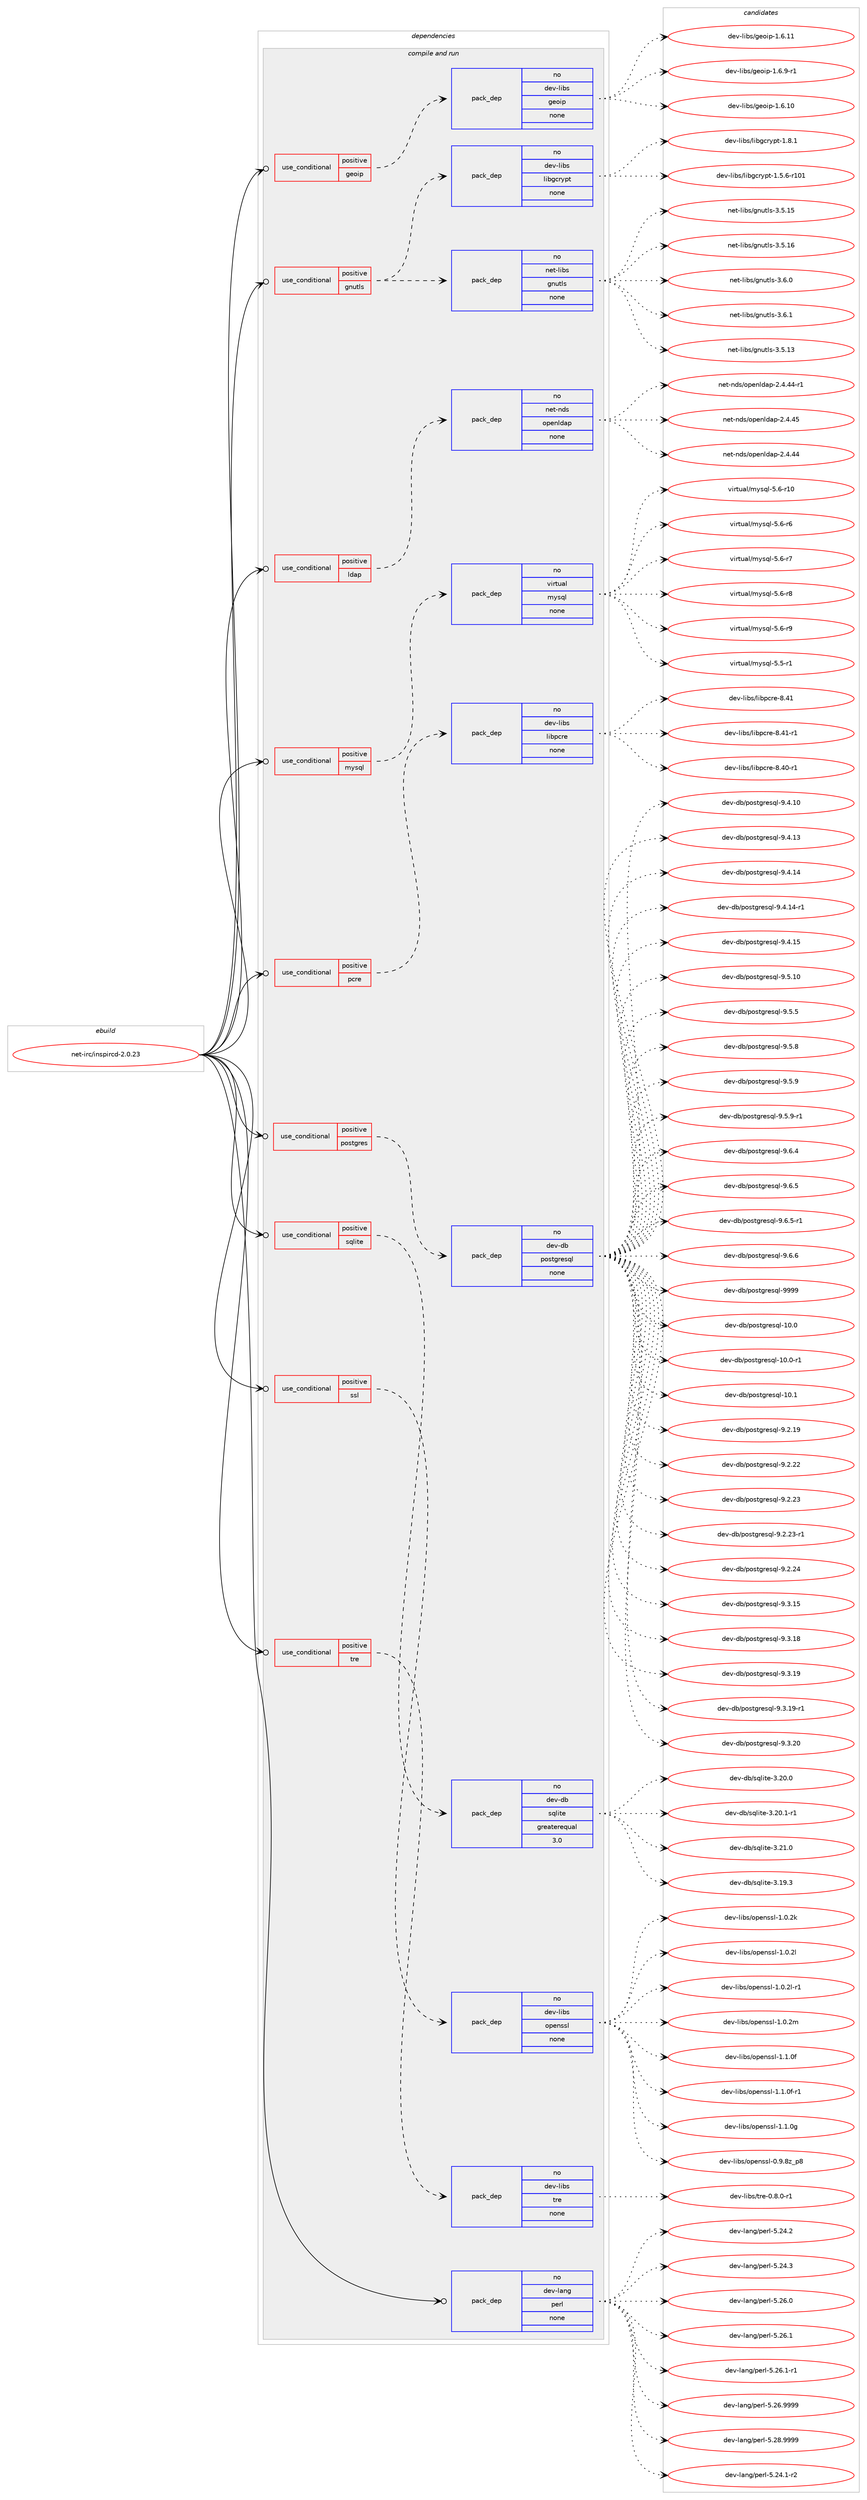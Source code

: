 digraph prolog {

# *************
# Graph options
# *************

newrank=true;
concentrate=true;
compound=true;
graph [rankdir=LR,fontname=Helvetica,fontsize=10,ranksep=1.5];#, ranksep=2.5, nodesep=0.2];
edge  [arrowhead=vee];
node  [fontname=Helvetica,fontsize=10];

# **********
# The ebuild
# **********

subgraph cluster_leftcol {
color=gray;
rank=same;
label=<<i>ebuild</i>>;
id [label="net-irc/inspircd-2.0.23", color=red, width=4, href="../net-irc/inspircd-2.0.23.svg"];
}

# ****************
# The dependencies
# ****************

subgraph cluster_midcol {
color=gray;
label=<<i>dependencies</i>>;
subgraph cluster_compile {
fillcolor="#eeeeee";
style=filled;
label=<<i>compile</i>>;
}
subgraph cluster_compileandrun {
fillcolor="#eeeeee";
style=filled;
label=<<i>compile and run</i>>;
subgraph cond102424 {
dependency414169 [label=<<TABLE BORDER="0" CELLBORDER="1" CELLSPACING="0" CELLPADDING="4"><TR><TD ROWSPAN="3" CELLPADDING="10">use_conditional</TD></TR><TR><TD>positive</TD></TR><TR><TD>geoip</TD></TR></TABLE>>, shape=none, color=red];
subgraph pack304860 {
dependency414170 [label=<<TABLE BORDER="0" CELLBORDER="1" CELLSPACING="0" CELLPADDING="4" WIDTH="220"><TR><TD ROWSPAN="6" CELLPADDING="30">pack_dep</TD></TR><TR><TD WIDTH="110">no</TD></TR><TR><TD>dev-libs</TD></TR><TR><TD>geoip</TD></TR><TR><TD>none</TD></TR><TR><TD></TD></TR></TABLE>>, shape=none, color=blue];
}
dependency414169:e -> dependency414170:w [weight=20,style="dashed",arrowhead="vee"];
}
id:e -> dependency414169:w [weight=20,style="solid",arrowhead="odotvee"];
subgraph cond102425 {
dependency414171 [label=<<TABLE BORDER="0" CELLBORDER="1" CELLSPACING="0" CELLPADDING="4"><TR><TD ROWSPAN="3" CELLPADDING="10">use_conditional</TD></TR><TR><TD>positive</TD></TR><TR><TD>gnutls</TD></TR></TABLE>>, shape=none, color=red];
subgraph pack304861 {
dependency414172 [label=<<TABLE BORDER="0" CELLBORDER="1" CELLSPACING="0" CELLPADDING="4" WIDTH="220"><TR><TD ROWSPAN="6" CELLPADDING="30">pack_dep</TD></TR><TR><TD WIDTH="110">no</TD></TR><TR><TD>net-libs</TD></TR><TR><TD>gnutls</TD></TR><TR><TD>none</TD></TR><TR><TD></TD></TR></TABLE>>, shape=none, color=blue];
}
dependency414171:e -> dependency414172:w [weight=20,style="dashed",arrowhead="vee"];
subgraph pack304862 {
dependency414173 [label=<<TABLE BORDER="0" CELLBORDER="1" CELLSPACING="0" CELLPADDING="4" WIDTH="220"><TR><TD ROWSPAN="6" CELLPADDING="30">pack_dep</TD></TR><TR><TD WIDTH="110">no</TD></TR><TR><TD>dev-libs</TD></TR><TR><TD>libgcrypt</TD></TR><TR><TD>none</TD></TR><TR><TD></TD></TR></TABLE>>, shape=none, color=blue];
}
dependency414171:e -> dependency414173:w [weight=20,style="dashed",arrowhead="vee"];
}
id:e -> dependency414171:w [weight=20,style="solid",arrowhead="odotvee"];
subgraph cond102426 {
dependency414174 [label=<<TABLE BORDER="0" CELLBORDER="1" CELLSPACING="0" CELLPADDING="4"><TR><TD ROWSPAN="3" CELLPADDING="10">use_conditional</TD></TR><TR><TD>positive</TD></TR><TR><TD>ldap</TD></TR></TABLE>>, shape=none, color=red];
subgraph pack304863 {
dependency414175 [label=<<TABLE BORDER="0" CELLBORDER="1" CELLSPACING="0" CELLPADDING="4" WIDTH="220"><TR><TD ROWSPAN="6" CELLPADDING="30">pack_dep</TD></TR><TR><TD WIDTH="110">no</TD></TR><TR><TD>net-nds</TD></TR><TR><TD>openldap</TD></TR><TR><TD>none</TD></TR><TR><TD></TD></TR></TABLE>>, shape=none, color=blue];
}
dependency414174:e -> dependency414175:w [weight=20,style="dashed",arrowhead="vee"];
}
id:e -> dependency414174:w [weight=20,style="solid",arrowhead="odotvee"];
subgraph cond102427 {
dependency414176 [label=<<TABLE BORDER="0" CELLBORDER="1" CELLSPACING="0" CELLPADDING="4"><TR><TD ROWSPAN="3" CELLPADDING="10">use_conditional</TD></TR><TR><TD>positive</TD></TR><TR><TD>mysql</TD></TR></TABLE>>, shape=none, color=red];
subgraph pack304864 {
dependency414177 [label=<<TABLE BORDER="0" CELLBORDER="1" CELLSPACING="0" CELLPADDING="4" WIDTH="220"><TR><TD ROWSPAN="6" CELLPADDING="30">pack_dep</TD></TR><TR><TD WIDTH="110">no</TD></TR><TR><TD>virtual</TD></TR><TR><TD>mysql</TD></TR><TR><TD>none</TD></TR><TR><TD></TD></TR></TABLE>>, shape=none, color=blue];
}
dependency414176:e -> dependency414177:w [weight=20,style="dashed",arrowhead="vee"];
}
id:e -> dependency414176:w [weight=20,style="solid",arrowhead="odotvee"];
subgraph cond102428 {
dependency414178 [label=<<TABLE BORDER="0" CELLBORDER="1" CELLSPACING="0" CELLPADDING="4"><TR><TD ROWSPAN="3" CELLPADDING="10">use_conditional</TD></TR><TR><TD>positive</TD></TR><TR><TD>pcre</TD></TR></TABLE>>, shape=none, color=red];
subgraph pack304865 {
dependency414179 [label=<<TABLE BORDER="0" CELLBORDER="1" CELLSPACING="0" CELLPADDING="4" WIDTH="220"><TR><TD ROWSPAN="6" CELLPADDING="30">pack_dep</TD></TR><TR><TD WIDTH="110">no</TD></TR><TR><TD>dev-libs</TD></TR><TR><TD>libpcre</TD></TR><TR><TD>none</TD></TR><TR><TD></TD></TR></TABLE>>, shape=none, color=blue];
}
dependency414178:e -> dependency414179:w [weight=20,style="dashed",arrowhead="vee"];
}
id:e -> dependency414178:w [weight=20,style="solid",arrowhead="odotvee"];
subgraph cond102429 {
dependency414180 [label=<<TABLE BORDER="0" CELLBORDER="1" CELLSPACING="0" CELLPADDING="4"><TR><TD ROWSPAN="3" CELLPADDING="10">use_conditional</TD></TR><TR><TD>positive</TD></TR><TR><TD>postgres</TD></TR></TABLE>>, shape=none, color=red];
subgraph pack304866 {
dependency414181 [label=<<TABLE BORDER="0" CELLBORDER="1" CELLSPACING="0" CELLPADDING="4" WIDTH="220"><TR><TD ROWSPAN="6" CELLPADDING="30">pack_dep</TD></TR><TR><TD WIDTH="110">no</TD></TR><TR><TD>dev-db</TD></TR><TR><TD>postgresql</TD></TR><TR><TD>none</TD></TR><TR><TD></TD></TR></TABLE>>, shape=none, color=blue];
}
dependency414180:e -> dependency414181:w [weight=20,style="dashed",arrowhead="vee"];
}
id:e -> dependency414180:w [weight=20,style="solid",arrowhead="odotvee"];
subgraph cond102430 {
dependency414182 [label=<<TABLE BORDER="0" CELLBORDER="1" CELLSPACING="0" CELLPADDING="4"><TR><TD ROWSPAN="3" CELLPADDING="10">use_conditional</TD></TR><TR><TD>positive</TD></TR><TR><TD>sqlite</TD></TR></TABLE>>, shape=none, color=red];
subgraph pack304867 {
dependency414183 [label=<<TABLE BORDER="0" CELLBORDER="1" CELLSPACING="0" CELLPADDING="4" WIDTH="220"><TR><TD ROWSPAN="6" CELLPADDING="30">pack_dep</TD></TR><TR><TD WIDTH="110">no</TD></TR><TR><TD>dev-db</TD></TR><TR><TD>sqlite</TD></TR><TR><TD>greaterequal</TD></TR><TR><TD>3.0</TD></TR></TABLE>>, shape=none, color=blue];
}
dependency414182:e -> dependency414183:w [weight=20,style="dashed",arrowhead="vee"];
}
id:e -> dependency414182:w [weight=20,style="solid",arrowhead="odotvee"];
subgraph cond102431 {
dependency414184 [label=<<TABLE BORDER="0" CELLBORDER="1" CELLSPACING="0" CELLPADDING="4"><TR><TD ROWSPAN="3" CELLPADDING="10">use_conditional</TD></TR><TR><TD>positive</TD></TR><TR><TD>ssl</TD></TR></TABLE>>, shape=none, color=red];
subgraph pack304868 {
dependency414185 [label=<<TABLE BORDER="0" CELLBORDER="1" CELLSPACING="0" CELLPADDING="4" WIDTH="220"><TR><TD ROWSPAN="6" CELLPADDING="30">pack_dep</TD></TR><TR><TD WIDTH="110">no</TD></TR><TR><TD>dev-libs</TD></TR><TR><TD>openssl</TD></TR><TR><TD>none</TD></TR><TR><TD></TD></TR></TABLE>>, shape=none, color=blue];
}
dependency414184:e -> dependency414185:w [weight=20,style="dashed",arrowhead="vee"];
}
id:e -> dependency414184:w [weight=20,style="solid",arrowhead="odotvee"];
subgraph cond102432 {
dependency414186 [label=<<TABLE BORDER="0" CELLBORDER="1" CELLSPACING="0" CELLPADDING="4"><TR><TD ROWSPAN="3" CELLPADDING="10">use_conditional</TD></TR><TR><TD>positive</TD></TR><TR><TD>tre</TD></TR></TABLE>>, shape=none, color=red];
subgraph pack304869 {
dependency414187 [label=<<TABLE BORDER="0" CELLBORDER="1" CELLSPACING="0" CELLPADDING="4" WIDTH="220"><TR><TD ROWSPAN="6" CELLPADDING="30">pack_dep</TD></TR><TR><TD WIDTH="110">no</TD></TR><TR><TD>dev-libs</TD></TR><TR><TD>tre</TD></TR><TR><TD>none</TD></TR><TR><TD></TD></TR></TABLE>>, shape=none, color=blue];
}
dependency414186:e -> dependency414187:w [weight=20,style="dashed",arrowhead="vee"];
}
id:e -> dependency414186:w [weight=20,style="solid",arrowhead="odotvee"];
subgraph pack304870 {
dependency414188 [label=<<TABLE BORDER="0" CELLBORDER="1" CELLSPACING="0" CELLPADDING="4" WIDTH="220"><TR><TD ROWSPAN="6" CELLPADDING="30">pack_dep</TD></TR><TR><TD WIDTH="110">no</TD></TR><TR><TD>dev-lang</TD></TR><TR><TD>perl</TD></TR><TR><TD>none</TD></TR><TR><TD></TD></TR></TABLE>>, shape=none, color=blue];
}
id:e -> dependency414188:w [weight=20,style="solid",arrowhead="odotvee"];
}
subgraph cluster_run {
fillcolor="#eeeeee";
style=filled;
label=<<i>run</i>>;
}
}

# **************
# The candidates
# **************

subgraph cluster_choices {
rank=same;
color=gray;
label=<<i>candidates</i>>;

subgraph choice304860 {
color=black;
nodesep=1;
choice10010111845108105981154710310111110511245494654464948 [label="dev-libs/geoip-1.6.10", color=red, width=4,href="../dev-libs/geoip-1.6.10.svg"];
choice10010111845108105981154710310111110511245494654464949 [label="dev-libs/geoip-1.6.11", color=red, width=4,href="../dev-libs/geoip-1.6.11.svg"];
choice1001011184510810598115471031011111051124549465446574511449 [label="dev-libs/geoip-1.6.9-r1", color=red, width=4,href="../dev-libs/geoip-1.6.9-r1.svg"];
dependency414170:e -> choice10010111845108105981154710310111110511245494654464948:w [style=dotted,weight="100"];
dependency414170:e -> choice10010111845108105981154710310111110511245494654464949:w [style=dotted,weight="100"];
dependency414170:e -> choice1001011184510810598115471031011111051124549465446574511449:w [style=dotted,weight="100"];
}
subgraph choice304861 {
color=black;
nodesep=1;
choice11010111645108105981154710311011711610811545514653464951 [label="net-libs/gnutls-3.5.13", color=red, width=4,href="../net-libs/gnutls-3.5.13.svg"];
choice11010111645108105981154710311011711610811545514653464953 [label="net-libs/gnutls-3.5.15", color=red, width=4,href="../net-libs/gnutls-3.5.15.svg"];
choice11010111645108105981154710311011711610811545514653464954 [label="net-libs/gnutls-3.5.16", color=red, width=4,href="../net-libs/gnutls-3.5.16.svg"];
choice110101116451081059811547103110117116108115455146544648 [label="net-libs/gnutls-3.6.0", color=red, width=4,href="../net-libs/gnutls-3.6.0.svg"];
choice110101116451081059811547103110117116108115455146544649 [label="net-libs/gnutls-3.6.1", color=red, width=4,href="../net-libs/gnutls-3.6.1.svg"];
dependency414172:e -> choice11010111645108105981154710311011711610811545514653464951:w [style=dotted,weight="100"];
dependency414172:e -> choice11010111645108105981154710311011711610811545514653464953:w [style=dotted,weight="100"];
dependency414172:e -> choice11010111645108105981154710311011711610811545514653464954:w [style=dotted,weight="100"];
dependency414172:e -> choice110101116451081059811547103110117116108115455146544648:w [style=dotted,weight="100"];
dependency414172:e -> choice110101116451081059811547103110117116108115455146544649:w [style=dotted,weight="100"];
}
subgraph choice304862 {
color=black;
nodesep=1;
choice100101118451081059811547108105981039911412111211645494653465445114494849 [label="dev-libs/libgcrypt-1.5.6-r101", color=red, width=4,href="../dev-libs/libgcrypt-1.5.6-r101.svg"];
choice1001011184510810598115471081059810399114121112116454946564649 [label="dev-libs/libgcrypt-1.8.1", color=red, width=4,href="../dev-libs/libgcrypt-1.8.1.svg"];
dependency414173:e -> choice100101118451081059811547108105981039911412111211645494653465445114494849:w [style=dotted,weight="100"];
dependency414173:e -> choice1001011184510810598115471081059810399114121112116454946564649:w [style=dotted,weight="100"];
}
subgraph choice304863 {
color=black;
nodesep=1;
choice11010111645110100115471111121011101081009711245504652465252 [label="net-nds/openldap-2.4.44", color=red, width=4,href="../net-nds/openldap-2.4.44.svg"];
choice110101116451101001154711111210111010810097112455046524652524511449 [label="net-nds/openldap-2.4.44-r1", color=red, width=4,href="../net-nds/openldap-2.4.44-r1.svg"];
choice11010111645110100115471111121011101081009711245504652465253 [label="net-nds/openldap-2.4.45", color=red, width=4,href="../net-nds/openldap-2.4.45.svg"];
dependency414175:e -> choice11010111645110100115471111121011101081009711245504652465252:w [style=dotted,weight="100"];
dependency414175:e -> choice110101116451101001154711111210111010810097112455046524652524511449:w [style=dotted,weight="100"];
dependency414175:e -> choice11010111645110100115471111121011101081009711245504652465253:w [style=dotted,weight="100"];
}
subgraph choice304864 {
color=black;
nodesep=1;
choice1181051141161179710847109121115113108455346534511449 [label="virtual/mysql-5.5-r1", color=red, width=4,href="../virtual/mysql-5.5-r1.svg"];
choice118105114116117971084710912111511310845534654451144948 [label="virtual/mysql-5.6-r10", color=red, width=4,href="../virtual/mysql-5.6-r10.svg"];
choice1181051141161179710847109121115113108455346544511454 [label="virtual/mysql-5.6-r6", color=red, width=4,href="../virtual/mysql-5.6-r6.svg"];
choice1181051141161179710847109121115113108455346544511455 [label="virtual/mysql-5.6-r7", color=red, width=4,href="../virtual/mysql-5.6-r7.svg"];
choice1181051141161179710847109121115113108455346544511456 [label="virtual/mysql-5.6-r8", color=red, width=4,href="../virtual/mysql-5.6-r8.svg"];
choice1181051141161179710847109121115113108455346544511457 [label="virtual/mysql-5.6-r9", color=red, width=4,href="../virtual/mysql-5.6-r9.svg"];
dependency414177:e -> choice1181051141161179710847109121115113108455346534511449:w [style=dotted,weight="100"];
dependency414177:e -> choice118105114116117971084710912111511310845534654451144948:w [style=dotted,weight="100"];
dependency414177:e -> choice1181051141161179710847109121115113108455346544511454:w [style=dotted,weight="100"];
dependency414177:e -> choice1181051141161179710847109121115113108455346544511455:w [style=dotted,weight="100"];
dependency414177:e -> choice1181051141161179710847109121115113108455346544511456:w [style=dotted,weight="100"];
dependency414177:e -> choice1181051141161179710847109121115113108455346544511457:w [style=dotted,weight="100"];
}
subgraph choice304865 {
color=black;
nodesep=1;
choice100101118451081059811547108105981129911410145564652484511449 [label="dev-libs/libpcre-8.40-r1", color=red, width=4,href="../dev-libs/libpcre-8.40-r1.svg"];
choice10010111845108105981154710810598112991141014556465249 [label="dev-libs/libpcre-8.41", color=red, width=4,href="../dev-libs/libpcre-8.41.svg"];
choice100101118451081059811547108105981129911410145564652494511449 [label="dev-libs/libpcre-8.41-r1", color=red, width=4,href="../dev-libs/libpcre-8.41-r1.svg"];
dependency414179:e -> choice100101118451081059811547108105981129911410145564652484511449:w [style=dotted,weight="100"];
dependency414179:e -> choice10010111845108105981154710810598112991141014556465249:w [style=dotted,weight="100"];
dependency414179:e -> choice100101118451081059811547108105981129911410145564652494511449:w [style=dotted,weight="100"];
}
subgraph choice304866 {
color=black;
nodesep=1;
choice1001011184510098471121111151161031141011151131084549484648 [label="dev-db/postgresql-10.0", color=red, width=4,href="../dev-db/postgresql-10.0.svg"];
choice10010111845100984711211111511610311410111511310845494846484511449 [label="dev-db/postgresql-10.0-r1", color=red, width=4,href="../dev-db/postgresql-10.0-r1.svg"];
choice1001011184510098471121111151161031141011151131084549484649 [label="dev-db/postgresql-10.1", color=red, width=4,href="../dev-db/postgresql-10.1.svg"];
choice10010111845100984711211111511610311410111511310845574650464957 [label="dev-db/postgresql-9.2.19", color=red, width=4,href="../dev-db/postgresql-9.2.19.svg"];
choice10010111845100984711211111511610311410111511310845574650465050 [label="dev-db/postgresql-9.2.22", color=red, width=4,href="../dev-db/postgresql-9.2.22.svg"];
choice10010111845100984711211111511610311410111511310845574650465051 [label="dev-db/postgresql-9.2.23", color=red, width=4,href="../dev-db/postgresql-9.2.23.svg"];
choice100101118451009847112111115116103114101115113108455746504650514511449 [label="dev-db/postgresql-9.2.23-r1", color=red, width=4,href="../dev-db/postgresql-9.2.23-r1.svg"];
choice10010111845100984711211111511610311410111511310845574650465052 [label="dev-db/postgresql-9.2.24", color=red, width=4,href="../dev-db/postgresql-9.2.24.svg"];
choice10010111845100984711211111511610311410111511310845574651464953 [label="dev-db/postgresql-9.3.15", color=red, width=4,href="../dev-db/postgresql-9.3.15.svg"];
choice10010111845100984711211111511610311410111511310845574651464956 [label="dev-db/postgresql-9.3.18", color=red, width=4,href="../dev-db/postgresql-9.3.18.svg"];
choice10010111845100984711211111511610311410111511310845574651464957 [label="dev-db/postgresql-9.3.19", color=red, width=4,href="../dev-db/postgresql-9.3.19.svg"];
choice100101118451009847112111115116103114101115113108455746514649574511449 [label="dev-db/postgresql-9.3.19-r1", color=red, width=4,href="../dev-db/postgresql-9.3.19-r1.svg"];
choice10010111845100984711211111511610311410111511310845574651465048 [label="dev-db/postgresql-9.3.20", color=red, width=4,href="../dev-db/postgresql-9.3.20.svg"];
choice10010111845100984711211111511610311410111511310845574652464948 [label="dev-db/postgresql-9.4.10", color=red, width=4,href="../dev-db/postgresql-9.4.10.svg"];
choice10010111845100984711211111511610311410111511310845574652464951 [label="dev-db/postgresql-9.4.13", color=red, width=4,href="../dev-db/postgresql-9.4.13.svg"];
choice10010111845100984711211111511610311410111511310845574652464952 [label="dev-db/postgresql-9.4.14", color=red, width=4,href="../dev-db/postgresql-9.4.14.svg"];
choice100101118451009847112111115116103114101115113108455746524649524511449 [label="dev-db/postgresql-9.4.14-r1", color=red, width=4,href="../dev-db/postgresql-9.4.14-r1.svg"];
choice10010111845100984711211111511610311410111511310845574652464953 [label="dev-db/postgresql-9.4.15", color=red, width=4,href="../dev-db/postgresql-9.4.15.svg"];
choice10010111845100984711211111511610311410111511310845574653464948 [label="dev-db/postgresql-9.5.10", color=red, width=4,href="../dev-db/postgresql-9.5.10.svg"];
choice100101118451009847112111115116103114101115113108455746534653 [label="dev-db/postgresql-9.5.5", color=red, width=4,href="../dev-db/postgresql-9.5.5.svg"];
choice100101118451009847112111115116103114101115113108455746534656 [label="dev-db/postgresql-9.5.8", color=red, width=4,href="../dev-db/postgresql-9.5.8.svg"];
choice100101118451009847112111115116103114101115113108455746534657 [label="dev-db/postgresql-9.5.9", color=red, width=4,href="../dev-db/postgresql-9.5.9.svg"];
choice1001011184510098471121111151161031141011151131084557465346574511449 [label="dev-db/postgresql-9.5.9-r1", color=red, width=4,href="../dev-db/postgresql-9.5.9-r1.svg"];
choice100101118451009847112111115116103114101115113108455746544652 [label="dev-db/postgresql-9.6.4", color=red, width=4,href="../dev-db/postgresql-9.6.4.svg"];
choice100101118451009847112111115116103114101115113108455746544653 [label="dev-db/postgresql-9.6.5", color=red, width=4,href="../dev-db/postgresql-9.6.5.svg"];
choice1001011184510098471121111151161031141011151131084557465446534511449 [label="dev-db/postgresql-9.6.5-r1", color=red, width=4,href="../dev-db/postgresql-9.6.5-r1.svg"];
choice100101118451009847112111115116103114101115113108455746544654 [label="dev-db/postgresql-9.6.6", color=red, width=4,href="../dev-db/postgresql-9.6.6.svg"];
choice1001011184510098471121111151161031141011151131084557575757 [label="dev-db/postgresql-9999", color=red, width=4,href="../dev-db/postgresql-9999.svg"];
dependency414181:e -> choice1001011184510098471121111151161031141011151131084549484648:w [style=dotted,weight="100"];
dependency414181:e -> choice10010111845100984711211111511610311410111511310845494846484511449:w [style=dotted,weight="100"];
dependency414181:e -> choice1001011184510098471121111151161031141011151131084549484649:w [style=dotted,weight="100"];
dependency414181:e -> choice10010111845100984711211111511610311410111511310845574650464957:w [style=dotted,weight="100"];
dependency414181:e -> choice10010111845100984711211111511610311410111511310845574650465050:w [style=dotted,weight="100"];
dependency414181:e -> choice10010111845100984711211111511610311410111511310845574650465051:w [style=dotted,weight="100"];
dependency414181:e -> choice100101118451009847112111115116103114101115113108455746504650514511449:w [style=dotted,weight="100"];
dependency414181:e -> choice10010111845100984711211111511610311410111511310845574650465052:w [style=dotted,weight="100"];
dependency414181:e -> choice10010111845100984711211111511610311410111511310845574651464953:w [style=dotted,weight="100"];
dependency414181:e -> choice10010111845100984711211111511610311410111511310845574651464956:w [style=dotted,weight="100"];
dependency414181:e -> choice10010111845100984711211111511610311410111511310845574651464957:w [style=dotted,weight="100"];
dependency414181:e -> choice100101118451009847112111115116103114101115113108455746514649574511449:w [style=dotted,weight="100"];
dependency414181:e -> choice10010111845100984711211111511610311410111511310845574651465048:w [style=dotted,weight="100"];
dependency414181:e -> choice10010111845100984711211111511610311410111511310845574652464948:w [style=dotted,weight="100"];
dependency414181:e -> choice10010111845100984711211111511610311410111511310845574652464951:w [style=dotted,weight="100"];
dependency414181:e -> choice10010111845100984711211111511610311410111511310845574652464952:w [style=dotted,weight="100"];
dependency414181:e -> choice100101118451009847112111115116103114101115113108455746524649524511449:w [style=dotted,weight="100"];
dependency414181:e -> choice10010111845100984711211111511610311410111511310845574652464953:w [style=dotted,weight="100"];
dependency414181:e -> choice10010111845100984711211111511610311410111511310845574653464948:w [style=dotted,weight="100"];
dependency414181:e -> choice100101118451009847112111115116103114101115113108455746534653:w [style=dotted,weight="100"];
dependency414181:e -> choice100101118451009847112111115116103114101115113108455746534656:w [style=dotted,weight="100"];
dependency414181:e -> choice100101118451009847112111115116103114101115113108455746534657:w [style=dotted,weight="100"];
dependency414181:e -> choice1001011184510098471121111151161031141011151131084557465346574511449:w [style=dotted,weight="100"];
dependency414181:e -> choice100101118451009847112111115116103114101115113108455746544652:w [style=dotted,weight="100"];
dependency414181:e -> choice100101118451009847112111115116103114101115113108455746544653:w [style=dotted,weight="100"];
dependency414181:e -> choice1001011184510098471121111151161031141011151131084557465446534511449:w [style=dotted,weight="100"];
dependency414181:e -> choice100101118451009847112111115116103114101115113108455746544654:w [style=dotted,weight="100"];
dependency414181:e -> choice1001011184510098471121111151161031141011151131084557575757:w [style=dotted,weight="100"];
}
subgraph choice304867 {
color=black;
nodesep=1;
choice10010111845100984711511310810511610145514649574651 [label="dev-db/sqlite-3.19.3", color=red, width=4,href="../dev-db/sqlite-3.19.3.svg"];
choice10010111845100984711511310810511610145514650484648 [label="dev-db/sqlite-3.20.0", color=red, width=4,href="../dev-db/sqlite-3.20.0.svg"];
choice100101118451009847115113108105116101455146504846494511449 [label="dev-db/sqlite-3.20.1-r1", color=red, width=4,href="../dev-db/sqlite-3.20.1-r1.svg"];
choice10010111845100984711511310810511610145514650494648 [label="dev-db/sqlite-3.21.0", color=red, width=4,href="../dev-db/sqlite-3.21.0.svg"];
dependency414183:e -> choice10010111845100984711511310810511610145514649574651:w [style=dotted,weight="100"];
dependency414183:e -> choice10010111845100984711511310810511610145514650484648:w [style=dotted,weight="100"];
dependency414183:e -> choice100101118451009847115113108105116101455146504846494511449:w [style=dotted,weight="100"];
dependency414183:e -> choice10010111845100984711511310810511610145514650494648:w [style=dotted,weight="100"];
}
subgraph choice304868 {
color=black;
nodesep=1;
choice1001011184510810598115471111121011101151151084548465746561229511256 [label="dev-libs/openssl-0.9.8z_p8", color=red, width=4,href="../dev-libs/openssl-0.9.8z_p8.svg"];
choice100101118451081059811547111112101110115115108454946484650107 [label="dev-libs/openssl-1.0.2k", color=red, width=4,href="../dev-libs/openssl-1.0.2k.svg"];
choice100101118451081059811547111112101110115115108454946484650108 [label="dev-libs/openssl-1.0.2l", color=red, width=4,href="../dev-libs/openssl-1.0.2l.svg"];
choice1001011184510810598115471111121011101151151084549464846501084511449 [label="dev-libs/openssl-1.0.2l-r1", color=red, width=4,href="../dev-libs/openssl-1.0.2l-r1.svg"];
choice100101118451081059811547111112101110115115108454946484650109 [label="dev-libs/openssl-1.0.2m", color=red, width=4,href="../dev-libs/openssl-1.0.2m.svg"];
choice100101118451081059811547111112101110115115108454946494648102 [label="dev-libs/openssl-1.1.0f", color=red, width=4,href="../dev-libs/openssl-1.1.0f.svg"];
choice1001011184510810598115471111121011101151151084549464946481024511449 [label="dev-libs/openssl-1.1.0f-r1", color=red, width=4,href="../dev-libs/openssl-1.1.0f-r1.svg"];
choice100101118451081059811547111112101110115115108454946494648103 [label="dev-libs/openssl-1.1.0g", color=red, width=4,href="../dev-libs/openssl-1.1.0g.svg"];
dependency414185:e -> choice1001011184510810598115471111121011101151151084548465746561229511256:w [style=dotted,weight="100"];
dependency414185:e -> choice100101118451081059811547111112101110115115108454946484650107:w [style=dotted,weight="100"];
dependency414185:e -> choice100101118451081059811547111112101110115115108454946484650108:w [style=dotted,weight="100"];
dependency414185:e -> choice1001011184510810598115471111121011101151151084549464846501084511449:w [style=dotted,weight="100"];
dependency414185:e -> choice100101118451081059811547111112101110115115108454946484650109:w [style=dotted,weight="100"];
dependency414185:e -> choice100101118451081059811547111112101110115115108454946494648102:w [style=dotted,weight="100"];
dependency414185:e -> choice1001011184510810598115471111121011101151151084549464946481024511449:w [style=dotted,weight="100"];
dependency414185:e -> choice100101118451081059811547111112101110115115108454946494648103:w [style=dotted,weight="100"];
}
subgraph choice304869 {
color=black;
nodesep=1;
choice1001011184510810598115471161141014548465646484511449 [label="dev-libs/tre-0.8.0-r1", color=red, width=4,href="../dev-libs/tre-0.8.0-r1.svg"];
dependency414187:e -> choice1001011184510810598115471161141014548465646484511449:w [style=dotted,weight="100"];
}
subgraph choice304870 {
color=black;
nodesep=1;
choice100101118451089711010347112101114108455346505246494511450 [label="dev-lang/perl-5.24.1-r2", color=red, width=4,href="../dev-lang/perl-5.24.1-r2.svg"];
choice10010111845108971101034711210111410845534650524650 [label="dev-lang/perl-5.24.2", color=red, width=4,href="../dev-lang/perl-5.24.2.svg"];
choice10010111845108971101034711210111410845534650524651 [label="dev-lang/perl-5.24.3", color=red, width=4,href="../dev-lang/perl-5.24.3.svg"];
choice10010111845108971101034711210111410845534650544648 [label="dev-lang/perl-5.26.0", color=red, width=4,href="../dev-lang/perl-5.26.0.svg"];
choice10010111845108971101034711210111410845534650544649 [label="dev-lang/perl-5.26.1", color=red, width=4,href="../dev-lang/perl-5.26.1.svg"];
choice100101118451089711010347112101114108455346505446494511449 [label="dev-lang/perl-5.26.1-r1", color=red, width=4,href="../dev-lang/perl-5.26.1-r1.svg"];
choice10010111845108971101034711210111410845534650544657575757 [label="dev-lang/perl-5.26.9999", color=red, width=4,href="../dev-lang/perl-5.26.9999.svg"];
choice10010111845108971101034711210111410845534650564657575757 [label="dev-lang/perl-5.28.9999", color=red, width=4,href="../dev-lang/perl-5.28.9999.svg"];
dependency414188:e -> choice100101118451089711010347112101114108455346505246494511450:w [style=dotted,weight="100"];
dependency414188:e -> choice10010111845108971101034711210111410845534650524650:w [style=dotted,weight="100"];
dependency414188:e -> choice10010111845108971101034711210111410845534650524651:w [style=dotted,weight="100"];
dependency414188:e -> choice10010111845108971101034711210111410845534650544648:w [style=dotted,weight="100"];
dependency414188:e -> choice10010111845108971101034711210111410845534650544649:w [style=dotted,weight="100"];
dependency414188:e -> choice100101118451089711010347112101114108455346505446494511449:w [style=dotted,weight="100"];
dependency414188:e -> choice10010111845108971101034711210111410845534650544657575757:w [style=dotted,weight="100"];
dependency414188:e -> choice10010111845108971101034711210111410845534650564657575757:w [style=dotted,weight="100"];
}
}

}
